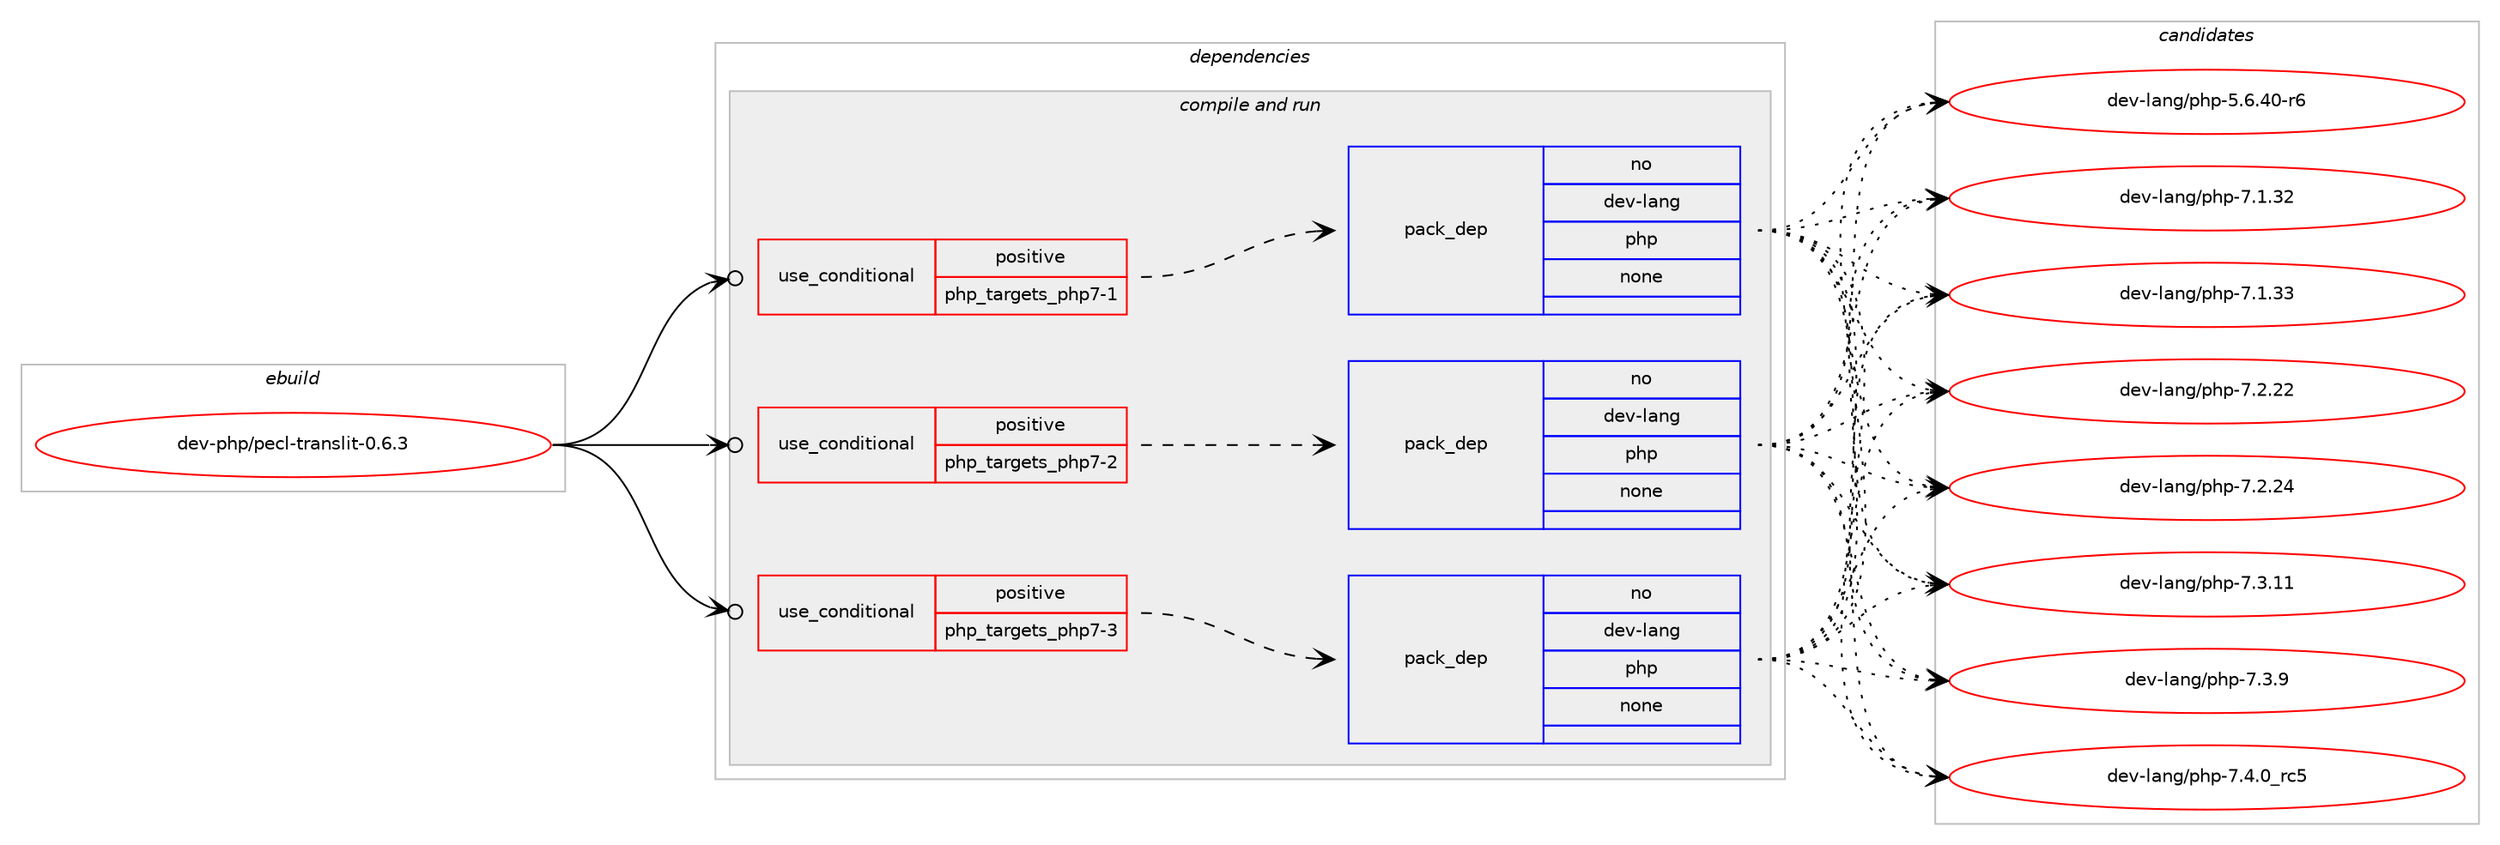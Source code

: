 digraph prolog {

# *************
# Graph options
# *************

newrank=true;
concentrate=true;
compound=true;
graph [rankdir=LR,fontname=Helvetica,fontsize=10,ranksep=1.5];#, ranksep=2.5, nodesep=0.2];
edge  [arrowhead=vee];
node  [fontname=Helvetica,fontsize=10];

# **********
# The ebuild
# **********

subgraph cluster_leftcol {
color=gray;
rank=same;
label=<<i>ebuild</i>>;
id [label="dev-php/pecl-translit-0.6.3", color=red, width=4, href="../dev-php/pecl-translit-0.6.3.svg"];
}

# ****************
# The dependencies
# ****************

subgraph cluster_midcol {
color=gray;
label=<<i>dependencies</i>>;
subgraph cluster_compile {
fillcolor="#eeeeee";
style=filled;
label=<<i>compile</i>>;
}
subgraph cluster_compileandrun {
fillcolor="#eeeeee";
style=filled;
label=<<i>compile and run</i>>;
subgraph cond135275 {
dependency591280 [label=<<TABLE BORDER="0" CELLBORDER="1" CELLSPACING="0" CELLPADDING="4"><TR><TD ROWSPAN="3" CELLPADDING="10">use_conditional</TD></TR><TR><TD>positive</TD></TR><TR><TD>php_targets_php7-1</TD></TR></TABLE>>, shape=none, color=red];
subgraph pack444259 {
dependency591281 [label=<<TABLE BORDER="0" CELLBORDER="1" CELLSPACING="0" CELLPADDING="4" WIDTH="220"><TR><TD ROWSPAN="6" CELLPADDING="30">pack_dep</TD></TR><TR><TD WIDTH="110">no</TD></TR><TR><TD>dev-lang</TD></TR><TR><TD>php</TD></TR><TR><TD>none</TD></TR><TR><TD></TD></TR></TABLE>>, shape=none, color=blue];
}
dependency591280:e -> dependency591281:w [weight=20,style="dashed",arrowhead="vee"];
}
id:e -> dependency591280:w [weight=20,style="solid",arrowhead="odotvee"];
subgraph cond135276 {
dependency591282 [label=<<TABLE BORDER="0" CELLBORDER="1" CELLSPACING="0" CELLPADDING="4"><TR><TD ROWSPAN="3" CELLPADDING="10">use_conditional</TD></TR><TR><TD>positive</TD></TR><TR><TD>php_targets_php7-2</TD></TR></TABLE>>, shape=none, color=red];
subgraph pack444260 {
dependency591283 [label=<<TABLE BORDER="0" CELLBORDER="1" CELLSPACING="0" CELLPADDING="4" WIDTH="220"><TR><TD ROWSPAN="6" CELLPADDING="30">pack_dep</TD></TR><TR><TD WIDTH="110">no</TD></TR><TR><TD>dev-lang</TD></TR><TR><TD>php</TD></TR><TR><TD>none</TD></TR><TR><TD></TD></TR></TABLE>>, shape=none, color=blue];
}
dependency591282:e -> dependency591283:w [weight=20,style="dashed",arrowhead="vee"];
}
id:e -> dependency591282:w [weight=20,style="solid",arrowhead="odotvee"];
subgraph cond135277 {
dependency591284 [label=<<TABLE BORDER="0" CELLBORDER="1" CELLSPACING="0" CELLPADDING="4"><TR><TD ROWSPAN="3" CELLPADDING="10">use_conditional</TD></TR><TR><TD>positive</TD></TR><TR><TD>php_targets_php7-3</TD></TR></TABLE>>, shape=none, color=red];
subgraph pack444261 {
dependency591285 [label=<<TABLE BORDER="0" CELLBORDER="1" CELLSPACING="0" CELLPADDING="4" WIDTH="220"><TR><TD ROWSPAN="6" CELLPADDING="30">pack_dep</TD></TR><TR><TD WIDTH="110">no</TD></TR><TR><TD>dev-lang</TD></TR><TR><TD>php</TD></TR><TR><TD>none</TD></TR><TR><TD></TD></TR></TABLE>>, shape=none, color=blue];
}
dependency591284:e -> dependency591285:w [weight=20,style="dashed",arrowhead="vee"];
}
id:e -> dependency591284:w [weight=20,style="solid",arrowhead="odotvee"];
}
subgraph cluster_run {
fillcolor="#eeeeee";
style=filled;
label=<<i>run</i>>;
}
}

# **************
# The candidates
# **************

subgraph cluster_choices {
rank=same;
color=gray;
label=<<i>candidates</i>>;

subgraph choice444259 {
color=black;
nodesep=1;
choice100101118451089711010347112104112455346544652484511454 [label="dev-lang/php-5.6.40-r6", color=red, width=4,href="../dev-lang/php-5.6.40-r6.svg"];
choice10010111845108971101034711210411245554649465150 [label="dev-lang/php-7.1.32", color=red, width=4,href="../dev-lang/php-7.1.32.svg"];
choice10010111845108971101034711210411245554649465151 [label="dev-lang/php-7.1.33", color=red, width=4,href="../dev-lang/php-7.1.33.svg"];
choice10010111845108971101034711210411245554650465050 [label="dev-lang/php-7.2.22", color=red, width=4,href="../dev-lang/php-7.2.22.svg"];
choice10010111845108971101034711210411245554650465052 [label="dev-lang/php-7.2.24", color=red, width=4,href="../dev-lang/php-7.2.24.svg"];
choice10010111845108971101034711210411245554651464949 [label="dev-lang/php-7.3.11", color=red, width=4,href="../dev-lang/php-7.3.11.svg"];
choice100101118451089711010347112104112455546514657 [label="dev-lang/php-7.3.9", color=red, width=4,href="../dev-lang/php-7.3.9.svg"];
choice100101118451089711010347112104112455546524648951149953 [label="dev-lang/php-7.4.0_rc5", color=red, width=4,href="../dev-lang/php-7.4.0_rc5.svg"];
dependency591281:e -> choice100101118451089711010347112104112455346544652484511454:w [style=dotted,weight="100"];
dependency591281:e -> choice10010111845108971101034711210411245554649465150:w [style=dotted,weight="100"];
dependency591281:e -> choice10010111845108971101034711210411245554649465151:w [style=dotted,weight="100"];
dependency591281:e -> choice10010111845108971101034711210411245554650465050:w [style=dotted,weight="100"];
dependency591281:e -> choice10010111845108971101034711210411245554650465052:w [style=dotted,weight="100"];
dependency591281:e -> choice10010111845108971101034711210411245554651464949:w [style=dotted,weight="100"];
dependency591281:e -> choice100101118451089711010347112104112455546514657:w [style=dotted,weight="100"];
dependency591281:e -> choice100101118451089711010347112104112455546524648951149953:w [style=dotted,weight="100"];
}
subgraph choice444260 {
color=black;
nodesep=1;
choice100101118451089711010347112104112455346544652484511454 [label="dev-lang/php-5.6.40-r6", color=red, width=4,href="../dev-lang/php-5.6.40-r6.svg"];
choice10010111845108971101034711210411245554649465150 [label="dev-lang/php-7.1.32", color=red, width=4,href="../dev-lang/php-7.1.32.svg"];
choice10010111845108971101034711210411245554649465151 [label="dev-lang/php-7.1.33", color=red, width=4,href="../dev-lang/php-7.1.33.svg"];
choice10010111845108971101034711210411245554650465050 [label="dev-lang/php-7.2.22", color=red, width=4,href="../dev-lang/php-7.2.22.svg"];
choice10010111845108971101034711210411245554650465052 [label="dev-lang/php-7.2.24", color=red, width=4,href="../dev-lang/php-7.2.24.svg"];
choice10010111845108971101034711210411245554651464949 [label="dev-lang/php-7.3.11", color=red, width=4,href="../dev-lang/php-7.3.11.svg"];
choice100101118451089711010347112104112455546514657 [label="dev-lang/php-7.3.9", color=red, width=4,href="../dev-lang/php-7.3.9.svg"];
choice100101118451089711010347112104112455546524648951149953 [label="dev-lang/php-7.4.0_rc5", color=red, width=4,href="../dev-lang/php-7.4.0_rc5.svg"];
dependency591283:e -> choice100101118451089711010347112104112455346544652484511454:w [style=dotted,weight="100"];
dependency591283:e -> choice10010111845108971101034711210411245554649465150:w [style=dotted,weight="100"];
dependency591283:e -> choice10010111845108971101034711210411245554649465151:w [style=dotted,weight="100"];
dependency591283:e -> choice10010111845108971101034711210411245554650465050:w [style=dotted,weight="100"];
dependency591283:e -> choice10010111845108971101034711210411245554650465052:w [style=dotted,weight="100"];
dependency591283:e -> choice10010111845108971101034711210411245554651464949:w [style=dotted,weight="100"];
dependency591283:e -> choice100101118451089711010347112104112455546514657:w [style=dotted,weight="100"];
dependency591283:e -> choice100101118451089711010347112104112455546524648951149953:w [style=dotted,weight="100"];
}
subgraph choice444261 {
color=black;
nodesep=1;
choice100101118451089711010347112104112455346544652484511454 [label="dev-lang/php-5.6.40-r6", color=red, width=4,href="../dev-lang/php-5.6.40-r6.svg"];
choice10010111845108971101034711210411245554649465150 [label="dev-lang/php-7.1.32", color=red, width=4,href="../dev-lang/php-7.1.32.svg"];
choice10010111845108971101034711210411245554649465151 [label="dev-lang/php-7.1.33", color=red, width=4,href="../dev-lang/php-7.1.33.svg"];
choice10010111845108971101034711210411245554650465050 [label="dev-lang/php-7.2.22", color=red, width=4,href="../dev-lang/php-7.2.22.svg"];
choice10010111845108971101034711210411245554650465052 [label="dev-lang/php-7.2.24", color=red, width=4,href="../dev-lang/php-7.2.24.svg"];
choice10010111845108971101034711210411245554651464949 [label="dev-lang/php-7.3.11", color=red, width=4,href="../dev-lang/php-7.3.11.svg"];
choice100101118451089711010347112104112455546514657 [label="dev-lang/php-7.3.9", color=red, width=4,href="../dev-lang/php-7.3.9.svg"];
choice100101118451089711010347112104112455546524648951149953 [label="dev-lang/php-7.4.0_rc5", color=red, width=4,href="../dev-lang/php-7.4.0_rc5.svg"];
dependency591285:e -> choice100101118451089711010347112104112455346544652484511454:w [style=dotted,weight="100"];
dependency591285:e -> choice10010111845108971101034711210411245554649465150:w [style=dotted,weight="100"];
dependency591285:e -> choice10010111845108971101034711210411245554649465151:w [style=dotted,weight="100"];
dependency591285:e -> choice10010111845108971101034711210411245554650465050:w [style=dotted,weight="100"];
dependency591285:e -> choice10010111845108971101034711210411245554650465052:w [style=dotted,weight="100"];
dependency591285:e -> choice10010111845108971101034711210411245554651464949:w [style=dotted,weight="100"];
dependency591285:e -> choice100101118451089711010347112104112455546514657:w [style=dotted,weight="100"];
dependency591285:e -> choice100101118451089711010347112104112455546524648951149953:w [style=dotted,weight="100"];
}
}

}
